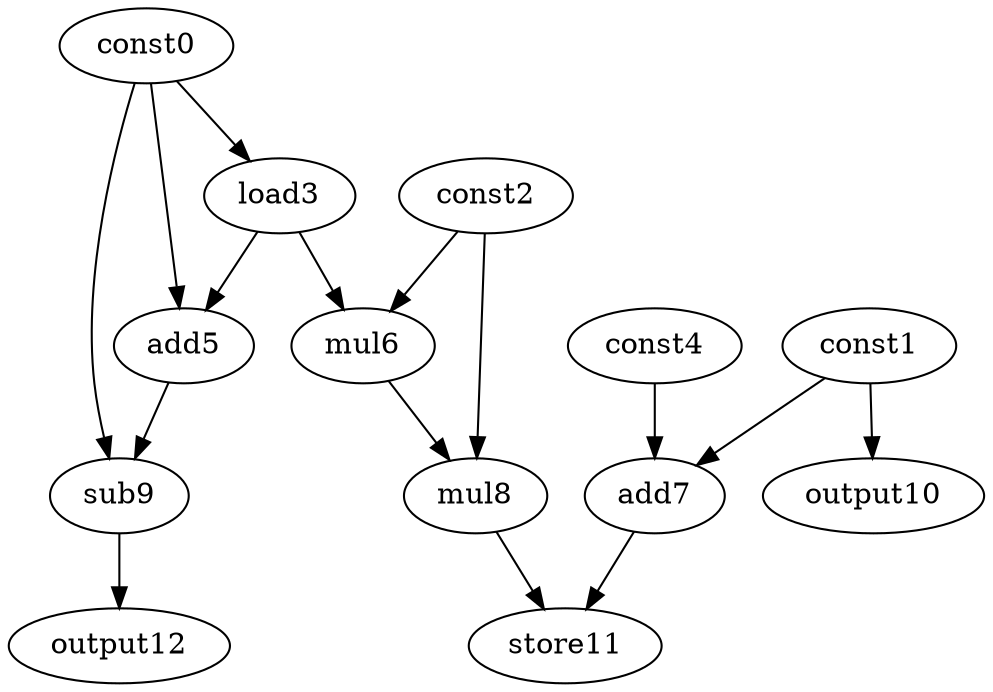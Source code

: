 digraph G { 
const0[opcode=const]; 
const1[opcode=const]; 
const2[opcode=const]; 
load3[opcode=load]; 
const4[opcode=const]; 
add5[opcode=add]; 
mul6[opcode=mul]; 
add7[opcode=add]; 
mul8[opcode=mul]; 
sub9[opcode=sub]; 
output10[opcode=output]; 
store11[opcode=store]; 
output12[opcode=output]; 
const0->load3[operand=0];
const1->add7[operand=0];
const4->add7[operand=1];
const1->output10[operand=0];
const0->add5[operand=0];
load3->add5[operand=1];
const2->mul6[operand=0];
load3->mul6[operand=1];
const2->mul8[operand=0];
mul6->mul8[operand=1];
const0->sub9[operand=0];
add5->sub9[operand=1];
mul8->store11[operand=0];
add7->store11[operand=1];
sub9->output12[operand=0];
}
